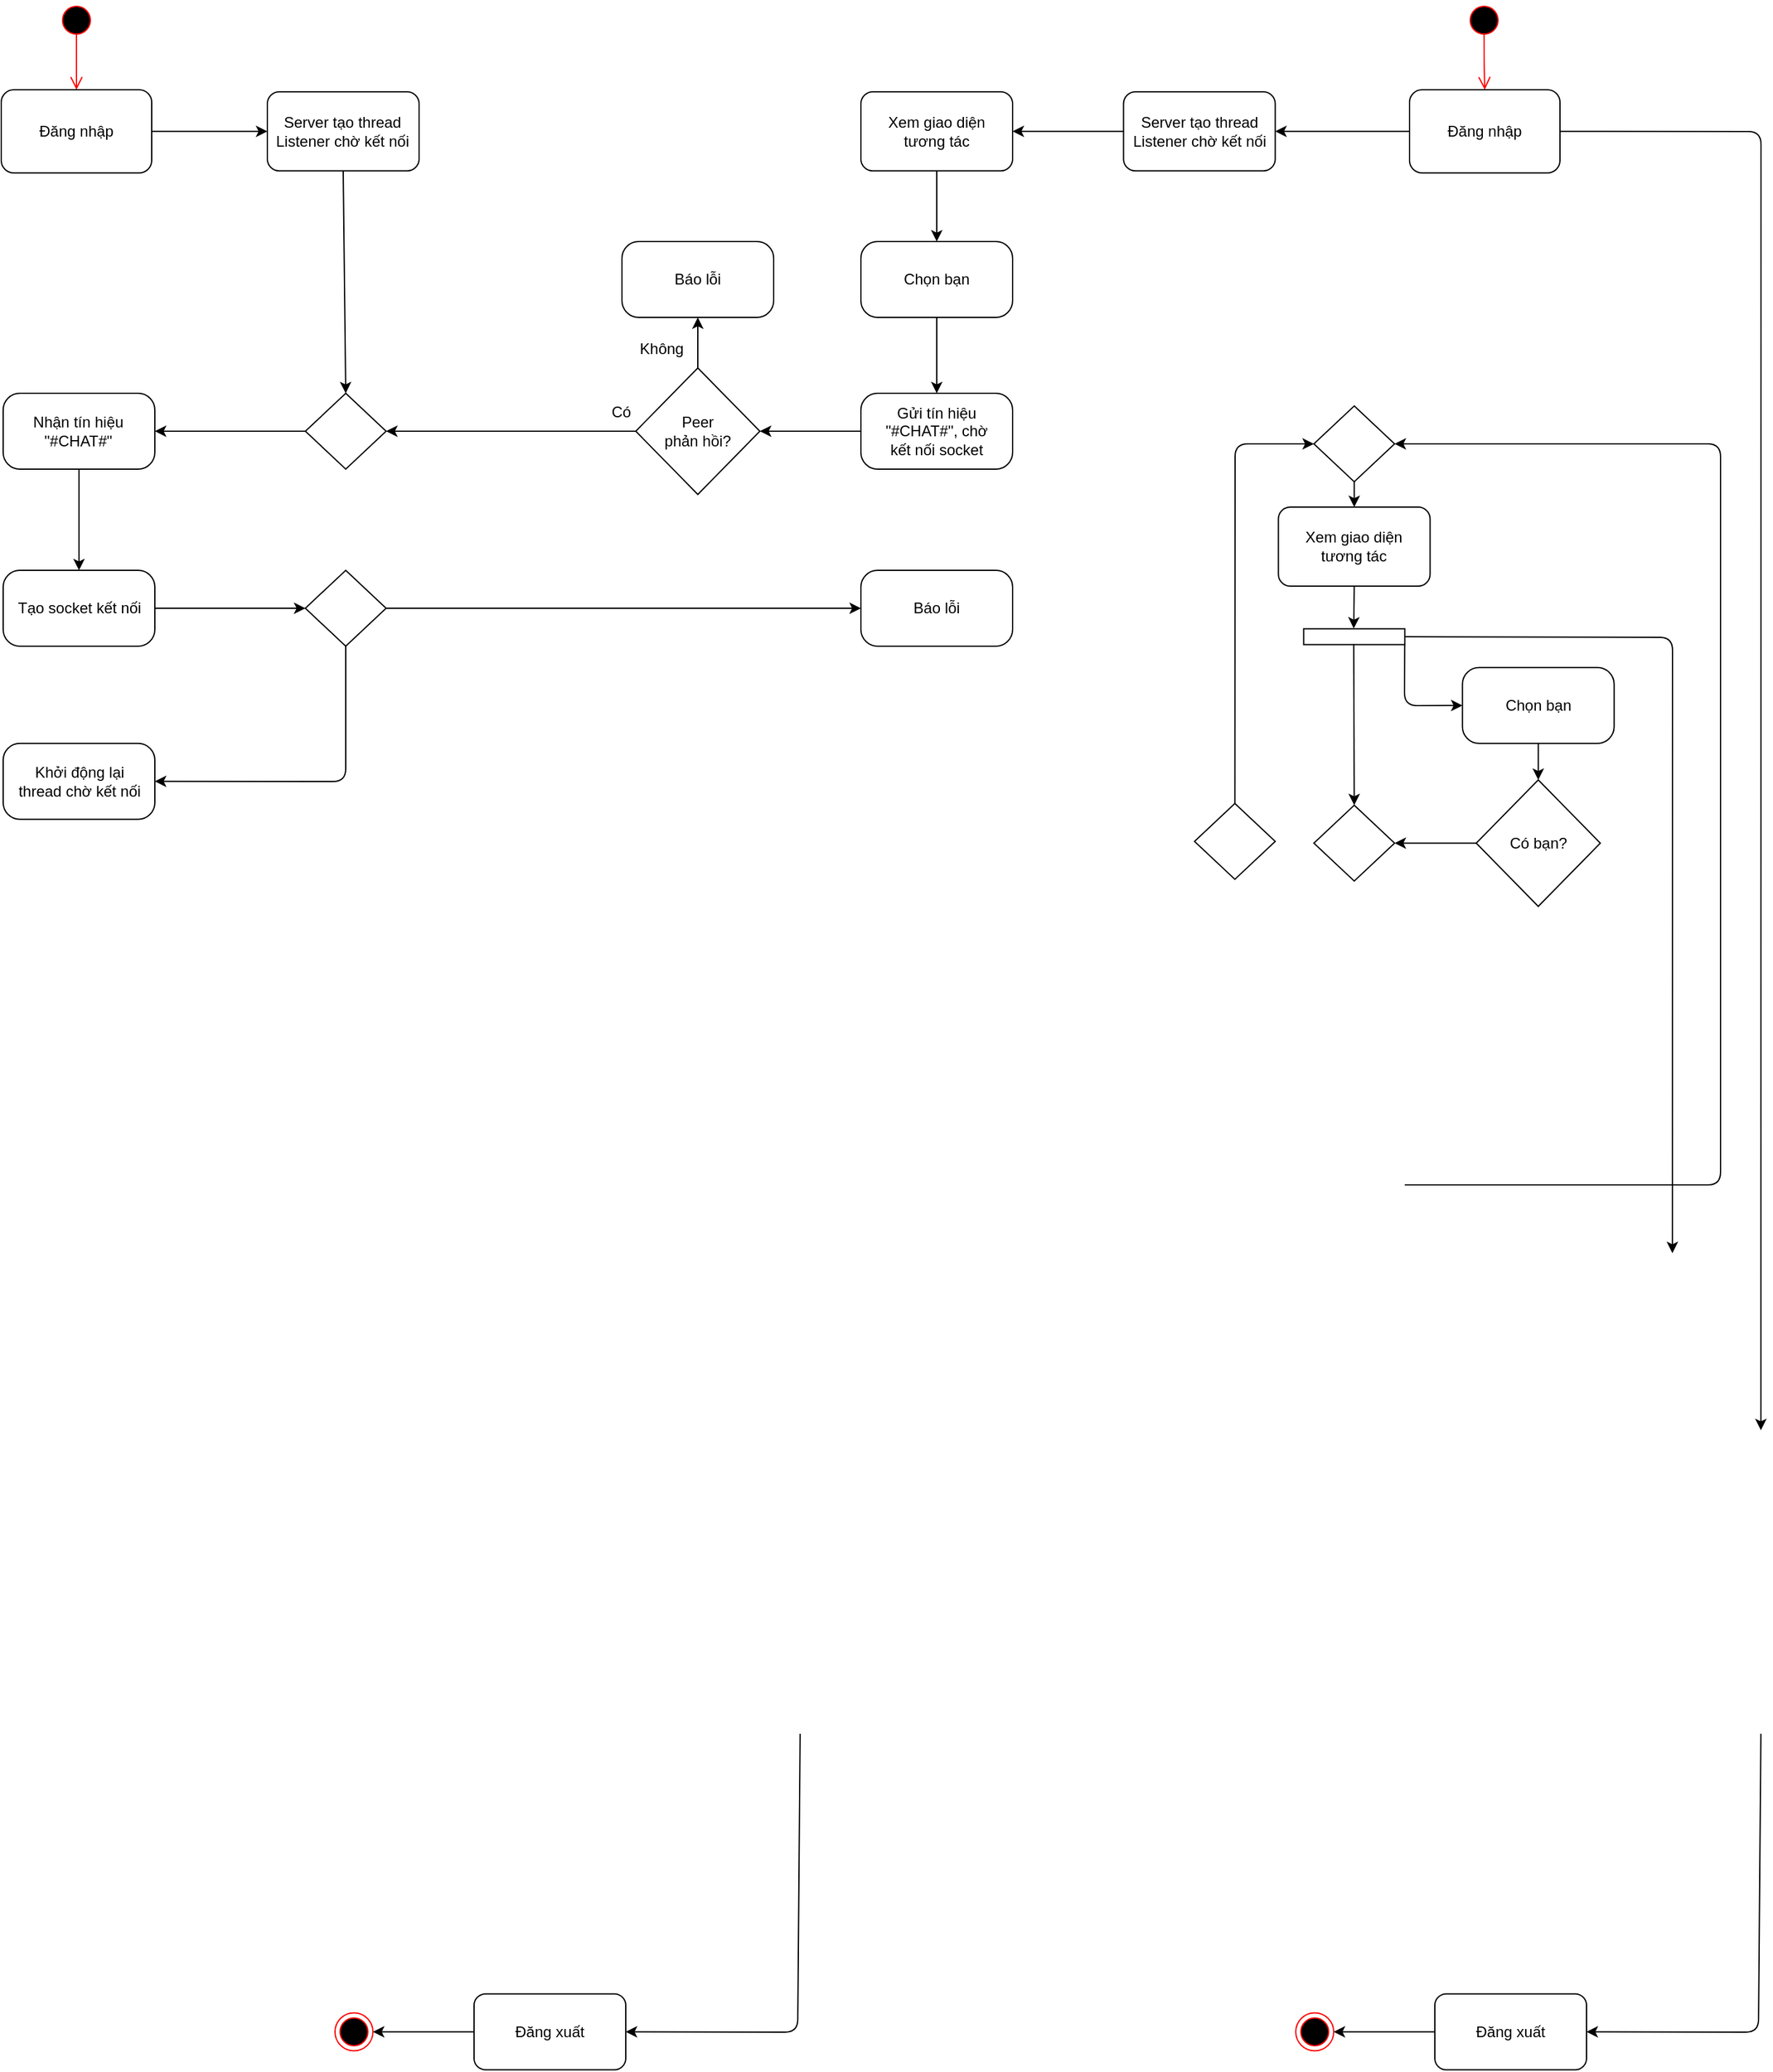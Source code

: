 <mxfile>
    <diagram id="f8bro3hq2V63n0aIHBkh" name="Server Client">
        <mxGraphModel dx="1246" dy="1937" grid="1" gridSize="10" guides="1" tooltips="1" connect="1" arrows="1" fold="1" page="1" pageScale="1" pageWidth="827" pageHeight="1169" math="0" shadow="0">
            <root>
                <mxCell id="0"/>
                <mxCell id="1" parent="0"/>
                <mxCell id="snAStb-6BBQoRBitgBAS-25" value="" style="ellipse;html=1;shape=endState;fillColor=#000000;strokeColor=#ff0000;" parent="1" vertex="1">
                    <mxGeometry x="384" y="450.75" width="30" height="30" as="geometry"/>
                </mxCell>
                <mxCell id="185" style="edgeStyle=none;html=1;" parent="1" source="snAStb-6BBQoRBitgBAS-50" target="snAStb-6BBQoRBitgBAS-25" edge="1">
                    <mxGeometry relative="1" as="geometry"/>
                </mxCell>
                <mxCell id="snAStb-6BBQoRBitgBAS-50" value="Đăng xuất" style="rounded=1;whiteSpace=wrap;html=1;" parent="1" vertex="1">
                    <mxGeometry x="494" y="435.75" width="120" height="60" as="geometry"/>
                </mxCell>
                <mxCell id="131" style="edgeStyle=none;html=1;entryX=0;entryY=0.5;entryDx=0;entryDy=0;endArrow=block;endFill=1;" parent="1" target="snAStb-6BBQoRBitgBAS-25" edge="1">
                    <mxGeometry relative="1" as="geometry"/>
                </mxCell>
                <mxCell id="180" style="edgeStyle=none;html=1;entryX=1;entryY=0.5;entryDx=0;entryDy=0;exitX=0.5;exitY=1;exitDx=0;exitDy=0;" parent="1" target="snAStb-6BBQoRBitgBAS-50" edge="1">
                    <mxGeometry relative="1" as="geometry">
                        <mxPoint x="751.925" y="230" as="sourcePoint"/>
                        <Array as="points">
                            <mxPoint x="750" y="466"/>
                        </Array>
                    </mxGeometry>
                </mxCell>
                <mxCell id="226" style="edgeStyle=none;html=1;exitX=1;exitY=0.5;exitDx=0;exitDy=0;entryX=0.5;entryY=0;entryDx=0;entryDy=0;" edge="1" parent="1" source="231">
                    <mxGeometry relative="1" as="geometry">
                        <Array as="points">
                            <mxPoint x="1512" y="-1037"/>
                        </Array>
                        <mxPoint x="1511.925" y="-10" as="targetPoint"/>
                    </mxGeometry>
                </mxCell>
                <mxCell id="227" value="" style="ellipse;html=1;shape=endState;fillColor=#000000;strokeColor=#ff0000;" vertex="1" parent="1">
                    <mxGeometry x="1144" y="450.75" width="30" height="30" as="geometry"/>
                </mxCell>
                <mxCell id="228" value="" style="ellipse;html=1;shape=startState;fillColor=#000000;strokeColor=#ff0000;" vertex="1" parent="1">
                    <mxGeometry x="1277.99" y="-1140" width="30" height="30" as="geometry"/>
                </mxCell>
                <mxCell id="229" value="" style="edgeStyle=orthogonalEdgeStyle;html=1;verticalAlign=bottom;endArrow=open;endSize=8;strokeColor=#ff0000;entryX=0.5;entryY=0;entryDx=0;entryDy=0;exitX=0.499;exitY=0.84;exitDx=0;exitDy=0;exitPerimeter=0;" edge="1" parent="1" source="228" target="231">
                    <mxGeometry relative="1" as="geometry">
                        <mxPoint x="1043" y="-920" as="targetPoint"/>
                    </mxGeometry>
                </mxCell>
                <mxCell id="231" value="Đăng nhập" style="rounded=1;whiteSpace=wrap;html=1;" vertex="1" parent="1">
                    <mxGeometry x="1234" y="-1070" width="118.99" height="65.75" as="geometry"/>
                </mxCell>
                <mxCell id="233" style="edgeStyle=none;html=1;entryX=0.5;entryY=0;entryDx=0;entryDy=0;exitX=0.501;exitY=-0.004;exitDx=0;exitDy=0;exitPerimeter=0;" edge="1" parent="1" source="240">
                    <mxGeometry relative="1" as="geometry">
                        <Array as="points">
                            <mxPoint x="1442" y="-637"/>
                        </Array>
                        <mxPoint x="1441.925" y="-150" as="targetPoint"/>
                    </mxGeometry>
                </mxCell>
                <mxCell id="234" value="Xem giao diện&lt;br&gt;tương tác" style="rounded=1;whiteSpace=wrap;html=1;" vertex="1" parent="1">
                    <mxGeometry x="1130.25" y="-740" width="120" height="62.5" as="geometry"/>
                </mxCell>
                <mxCell id="235" style="edgeStyle=none;html=1;" edge="1" parent="1" source="236" target="227">
                    <mxGeometry relative="1" as="geometry"/>
                </mxCell>
                <mxCell id="236" value="Đăng xuất" style="rounded=1;whiteSpace=wrap;html=1;" vertex="1" parent="1">
                    <mxGeometry x="1254" y="435.75" width="120" height="60" as="geometry"/>
                </mxCell>
                <mxCell id="237" value="Không" style="text;html=1;strokeColor=none;fillColor=none;align=center;verticalAlign=middle;whiteSpace=wrap;rounded=0;" vertex="1" parent="1">
                    <mxGeometry x="621.92" y="-880" width="41.25" height="30" as="geometry"/>
                </mxCell>
                <mxCell id="240" value="" style="html=1;points=[];perimeter=orthogonalPerimeter;rotation=90;" vertex="1" parent="1">
                    <mxGeometry x="1184" y="-677.5" width="12.5" height="80" as="geometry"/>
                </mxCell>
                <mxCell id="232" value="" style="edgeStyle=none;html=1;exitX=0.5;exitY=1;exitDx=0;exitDy=0;entryX=-0.016;entryY=0.505;entryDx=0;entryDy=0;entryPerimeter=0;" edge="1" parent="1" source="234" target="240">
                    <mxGeometry relative="1" as="geometry">
                        <mxPoint x="1304" y="-647.5" as="targetPoint"/>
                    </mxGeometry>
                </mxCell>
                <mxCell id="241" value="Chọn bạn" style="whiteSpace=wrap;html=1;rounded=1;arcSize=22;" vertex="1" parent="1">
                    <mxGeometry x="1275.83" y="-613.12" width="120" height="60" as="geometry"/>
                </mxCell>
                <mxCell id="239" style="edgeStyle=none;html=1;entryX=0;entryY=0.5;entryDx=0;entryDy=0;exitX=1.005;exitY=0.001;exitDx=0;exitDy=0;exitPerimeter=0;" edge="1" parent="1" source="240" target="241">
                    <mxGeometry relative="1" as="geometry">
                        <mxPoint x="1415.245" y="-528.75" as="targetPoint"/>
                        <Array as="points">
                            <mxPoint x="1230" y="-583"/>
                        </Array>
                    </mxGeometry>
                </mxCell>
                <mxCell id="242" value="" style="endArrow=classic;html=1;entryX=0.5;entryY=0;entryDx=0;entryDy=0;exitX=0.966;exitY=0.505;exitDx=0;exitDy=0;exitPerimeter=0;" edge="1" parent="1" source="240" target="247">
                    <mxGeometry width="50" height="50" relative="1" as="geometry">
                        <mxPoint x="1414" y="-480" as="sourcePoint"/>
                        <mxPoint x="1464" y="-460" as="targetPoint"/>
                        <Array as="points"/>
                    </mxGeometry>
                </mxCell>
                <mxCell id="244" value="Có bạn?" style="rhombus;whiteSpace=wrap;html=1;" vertex="1" parent="1">
                    <mxGeometry x="1286.75" y="-524.25" width="98.16" height="100" as="geometry"/>
                </mxCell>
                <mxCell id="245" style="edgeStyle=none;html=1;entryX=0.5;entryY=0;entryDx=0;entryDy=0;exitX=0.5;exitY=1;exitDx=0;exitDy=0;" edge="1" parent="1" source="241" target="244">
                    <mxGeometry relative="1" as="geometry"/>
                </mxCell>
                <mxCell id="246" value="" style="rhombus;whiteSpace=wrap;html=1;" vertex="1" parent="1">
                    <mxGeometry x="1063.9" y="-505.63" width="63.85" height="60" as="geometry"/>
                </mxCell>
                <mxCell id="247" value="" style="rhombus;whiteSpace=wrap;html=1;" vertex="1" parent="1">
                    <mxGeometry x="1158.32" y="-504.25" width="63.85" height="60" as="geometry"/>
                </mxCell>
                <mxCell id="243" value="" style="endArrow=classic;html=1;entryX=1;entryY=0.5;entryDx=0;entryDy=0;exitX=0;exitY=0.5;exitDx=0;exitDy=0;" edge="1" parent="1" source="244" target="247">
                    <mxGeometry width="50" height="50" relative="1" as="geometry">
                        <mxPoint x="1434" y="-410" as="sourcePoint"/>
                        <mxPoint x="1383.32" y="-498.75" as="targetPoint"/>
                        <Array as="points"/>
                    </mxGeometry>
                </mxCell>
                <mxCell id="248" style="edgeStyle=none;html=1;entryX=1;entryY=0.5;entryDx=0;entryDy=0;" edge="1" parent="1" target="250">
                    <mxGeometry relative="1" as="geometry">
                        <Array as="points">
                            <mxPoint x="1480" y="-204"/>
                            <mxPoint x="1480" y="-790"/>
                        </Array>
                        <mxPoint x="1230.25" y="-204" as="sourcePoint"/>
                    </mxGeometry>
                </mxCell>
                <mxCell id="249" style="edgeStyle=none;html=1;" edge="1" parent="1" source="250" target="234">
                    <mxGeometry relative="1" as="geometry"/>
                </mxCell>
                <mxCell id="250" value="" style="rhombus;whiteSpace=wrap;html=1;" vertex="1" parent="1">
                    <mxGeometry x="1158.32" y="-820" width="63.85" height="60" as="geometry"/>
                </mxCell>
                <mxCell id="238" value="" style="edgeStyle=none;html=1;exitX=0.5;exitY=0;exitDx=0;exitDy=0;entryX=0;entryY=0.5;entryDx=0;entryDy=0;" edge="1" parent="1" source="246" target="250">
                    <mxGeometry relative="1" as="geometry">
                        <Array as="points">
                            <mxPoint x="1096" y="-790"/>
                        </Array>
                    </mxGeometry>
                </mxCell>
                <mxCell id="251" style="edgeStyle=none;html=1;entryX=1;entryY=0.5;entryDx=0;entryDy=0;exitX=0.5;exitY=1;exitDx=0;exitDy=0;" edge="1" parent="1" target="236">
                    <mxGeometry relative="1" as="geometry">
                        <mxPoint x="1511.925" y="230" as="sourcePoint"/>
                        <Array as="points">
                            <mxPoint x="1510" y="466"/>
                        </Array>
                    </mxGeometry>
                </mxCell>
                <mxCell id="260" style="edgeStyle=none;html=1;entryX=0.5;entryY=0;entryDx=0;entryDy=0;" edge="1" parent="1" source="252" target="259">
                    <mxGeometry relative="1" as="geometry"/>
                </mxCell>
                <mxCell id="252" value="Xem giao diện&lt;br&gt;tương tác" style="rounded=1;whiteSpace=wrap;html=1;" vertex="1" parent="1">
                    <mxGeometry x="800.0" y="-1068.37" width="120" height="62.5" as="geometry"/>
                </mxCell>
                <mxCell id="253" style="edgeStyle=none;html=1;entryX=1;entryY=0.5;entryDx=0;entryDy=0;" edge="1" parent="1" source="254" target="252">
                    <mxGeometry relative="1" as="geometry"/>
                </mxCell>
                <mxCell id="254" value="Server tạo thread&lt;br&gt;Listener chờ kết nối" style="rounded=1;whiteSpace=wrap;html=1;" vertex="1" parent="1">
                    <mxGeometry x="1007.75" y="-1068.38" width="120" height="62.5" as="geometry"/>
                </mxCell>
                <mxCell id="230" style="edgeStyle=none;html=1;entryX=1;entryY=0.5;entryDx=0;entryDy=0;" edge="1" parent="1" source="231" target="254">
                    <mxGeometry relative="1" as="geometry"/>
                </mxCell>
                <mxCell id="262" style="edgeStyle=none;html=1;" edge="1" parent="1" source="259" target="261">
                    <mxGeometry relative="1" as="geometry"/>
                </mxCell>
                <mxCell id="259" value="Chọn bạn" style="whiteSpace=wrap;html=1;rounded=1;arcSize=22;" vertex="1" parent="1">
                    <mxGeometry x="800" y="-950" width="120" height="60" as="geometry"/>
                </mxCell>
                <mxCell id="284" style="edgeStyle=none;html=1;entryX=1;entryY=0.5;entryDx=0;entryDy=0;" edge="1" parent="1" source="261" target="282">
                    <mxGeometry relative="1" as="geometry"/>
                </mxCell>
                <mxCell id="261" value="Gửi tín hiệu &quot;#CHAT#&quot;, chờ&lt;br&gt;kết nối socket" style="whiteSpace=wrap;html=1;rounded=1;arcSize=22;" vertex="1" parent="1">
                    <mxGeometry x="800" y="-830" width="120" height="60" as="geometry"/>
                </mxCell>
                <mxCell id="snAStb-6BBQoRBitgBAS-26" value="" style="ellipse;html=1;shape=startState;fillColor=#000000;strokeColor=#ff0000;" parent="1" vertex="1">
                    <mxGeometry x="164.49" y="-1140" width="30" height="30" as="geometry"/>
                </mxCell>
                <mxCell id="194" value="Server tạo thread&lt;br&gt;Listener chờ kết nối" style="rounded=1;whiteSpace=wrap;html=1;" vertex="1" parent="1">
                    <mxGeometry x="330.49" y="-1068.37" width="120" height="62.5" as="geometry"/>
                </mxCell>
                <mxCell id="snAStb-6BBQoRBitgBAS-27" value="" style="edgeStyle=orthogonalEdgeStyle;html=1;verticalAlign=bottom;endArrow=open;endSize=8;strokeColor=#ff0000;entryX=0.5;entryY=0;entryDx=0;entryDy=0;exitX=0.499;exitY=0.84;exitDx=0;exitDy=0;exitPerimeter=0;" parent="1" source="snAStb-6BBQoRBitgBAS-26" target="snAStb-6BBQoRBitgBAS-29" edge="1">
                    <mxGeometry relative="1" as="geometry">
                        <mxPoint x="63.49" y="-990" as="targetPoint"/>
                    </mxGeometry>
                </mxCell>
                <mxCell id="195" style="edgeStyle=none;html=1;entryX=0;entryY=0.5;entryDx=0;entryDy=0;exitX=1;exitY=0.5;exitDx=0;exitDy=0;" edge="1" parent="1" source="snAStb-6BBQoRBitgBAS-29" target="194">
                    <mxGeometry relative="1" as="geometry"/>
                </mxCell>
                <mxCell id="196" style="edgeStyle=none;html=1;entryX=0.5;entryY=0;entryDx=0;entryDy=0;exitX=0.5;exitY=1;exitDx=0;exitDy=0;" edge="1" parent="1" source="194" target="265">
                    <mxGeometry relative="1" as="geometry">
                        <mxPoint x="390.495" y="-948.75" as="targetPoint"/>
                    </mxGeometry>
                </mxCell>
                <mxCell id="snAStb-6BBQoRBitgBAS-29" value="Đăng nhập" style="rounded=1;whiteSpace=wrap;html=1;" parent="1" vertex="1">
                    <mxGeometry x="120" y="-1070" width="118.99" height="65.75" as="geometry"/>
                </mxCell>
                <mxCell id="288" style="edgeStyle=none;html=1;entryX=0.5;entryY=1;entryDx=0;entryDy=0;exitX=0.5;exitY=0;exitDx=0;exitDy=0;" edge="1" parent="1" source="282" target="287">
                    <mxGeometry relative="1" as="geometry"/>
                </mxCell>
                <mxCell id="282" value="Peer&lt;br&gt;phản hồi?" style="rhombus;whiteSpace=wrap;html=1;" vertex="1" parent="1">
                    <mxGeometry x="621.92" y="-850" width="98.16" height="100" as="geometry"/>
                </mxCell>
                <mxCell id="286" value="Có" style="text;html=1;strokeColor=none;fillColor=none;align=center;verticalAlign=middle;whiteSpace=wrap;rounded=0;" vertex="1" parent="1">
                    <mxGeometry x="590.0" y="-830" width="41.25" height="30" as="geometry"/>
                </mxCell>
                <mxCell id="287" value="Báo lỗi" style="whiteSpace=wrap;html=1;rounded=1;arcSize=22;" vertex="1" parent="1">
                    <mxGeometry x="611" y="-950" width="120" height="60" as="geometry"/>
                </mxCell>
                <mxCell id="267" style="edgeStyle=none;html=1;entryX=1;entryY=0.5;entryDx=0;entryDy=0;exitX=0;exitY=0.5;exitDx=0;exitDy=0;" edge="1" parent="1" source="282" target="265">
                    <mxGeometry relative="1" as="geometry">
                        <mxPoint x="650" y="-660" as="sourcePoint"/>
                    </mxGeometry>
                </mxCell>
                <mxCell id="263" value="Nhận tín hiệu &quot;#CHAT#&quot;" style="whiteSpace=wrap;html=1;rounded=1;arcSize=22;" vertex="1" parent="1">
                    <mxGeometry x="121.49" y="-830" width="120" height="60" as="geometry"/>
                </mxCell>
                <mxCell id="265" value="" style="rhombus;whiteSpace=wrap;html=1;" vertex="1" parent="1">
                    <mxGeometry x="360.57" y="-830" width="63.85" height="60" as="geometry"/>
                </mxCell>
                <mxCell id="264" style="edgeStyle=none;html=1;entryX=1;entryY=0.5;entryDx=0;entryDy=0;exitX=0;exitY=0.5;exitDx=0;exitDy=0;" edge="1" parent="1" source="265" target="263">
                    <mxGeometry relative="1" as="geometry"/>
                </mxCell>
                <mxCell id="268" value="Tạo socket kết nối" style="whiteSpace=wrap;html=1;rounded=1;arcSize=22;" vertex="1" parent="1">
                    <mxGeometry x="121.5" y="-690" width="120" height="60" as="geometry"/>
                </mxCell>
                <mxCell id="274" style="edgeStyle=none;html=1;entryX=0.5;entryY=0;entryDx=0;entryDy=0;" edge="1" parent="1" source="263" target="268">
                    <mxGeometry relative="1" as="geometry"/>
                </mxCell>
                <mxCell id="292" style="edgeStyle=none;html=1;entryX=0;entryY=0.5;entryDx=0;entryDy=0;" edge="1" parent="1" source="277" target="291">
                    <mxGeometry relative="1" as="geometry"/>
                </mxCell>
                <mxCell id="277" value="" style="rhombus;whiteSpace=wrap;html=1;" vertex="1" parent="1">
                    <mxGeometry x="360.56" y="-690" width="63.85" height="60" as="geometry"/>
                </mxCell>
                <mxCell id="275" style="edgeStyle=none;html=1;entryX=0;entryY=0.5;entryDx=0;entryDy=0;" edge="1" parent="1" source="268" target="277">
                    <mxGeometry relative="1" as="geometry">
                        <mxPoint x="353.49" y="-610" as="targetPoint"/>
                    </mxGeometry>
                </mxCell>
                <mxCell id="279" value="Khởi động lại &lt;br&gt;thread chờ kết nối" style="whiteSpace=wrap;html=1;rounded=1;arcSize=22;" vertex="1" parent="1">
                    <mxGeometry x="121.5" y="-553.12" width="120" height="60" as="geometry"/>
                </mxCell>
                <mxCell id="281" style="edgeStyle=none;html=1;entryX=1;entryY=0.5;entryDx=0;entryDy=0;" edge="1" parent="1" source="277" target="279">
                    <mxGeometry relative="1" as="geometry">
                        <Array as="points">
                            <mxPoint x="392.49" y="-523"/>
                        </Array>
                    </mxGeometry>
                </mxCell>
                <mxCell id="291" value="Báo lỗi" style="whiteSpace=wrap;html=1;rounded=1;arcSize=22;" vertex="1" parent="1">
                    <mxGeometry x="800" y="-690" width="120" height="60" as="geometry"/>
                </mxCell>
            </root>
        </mxGraphModel>
    </diagram>
</mxfile>